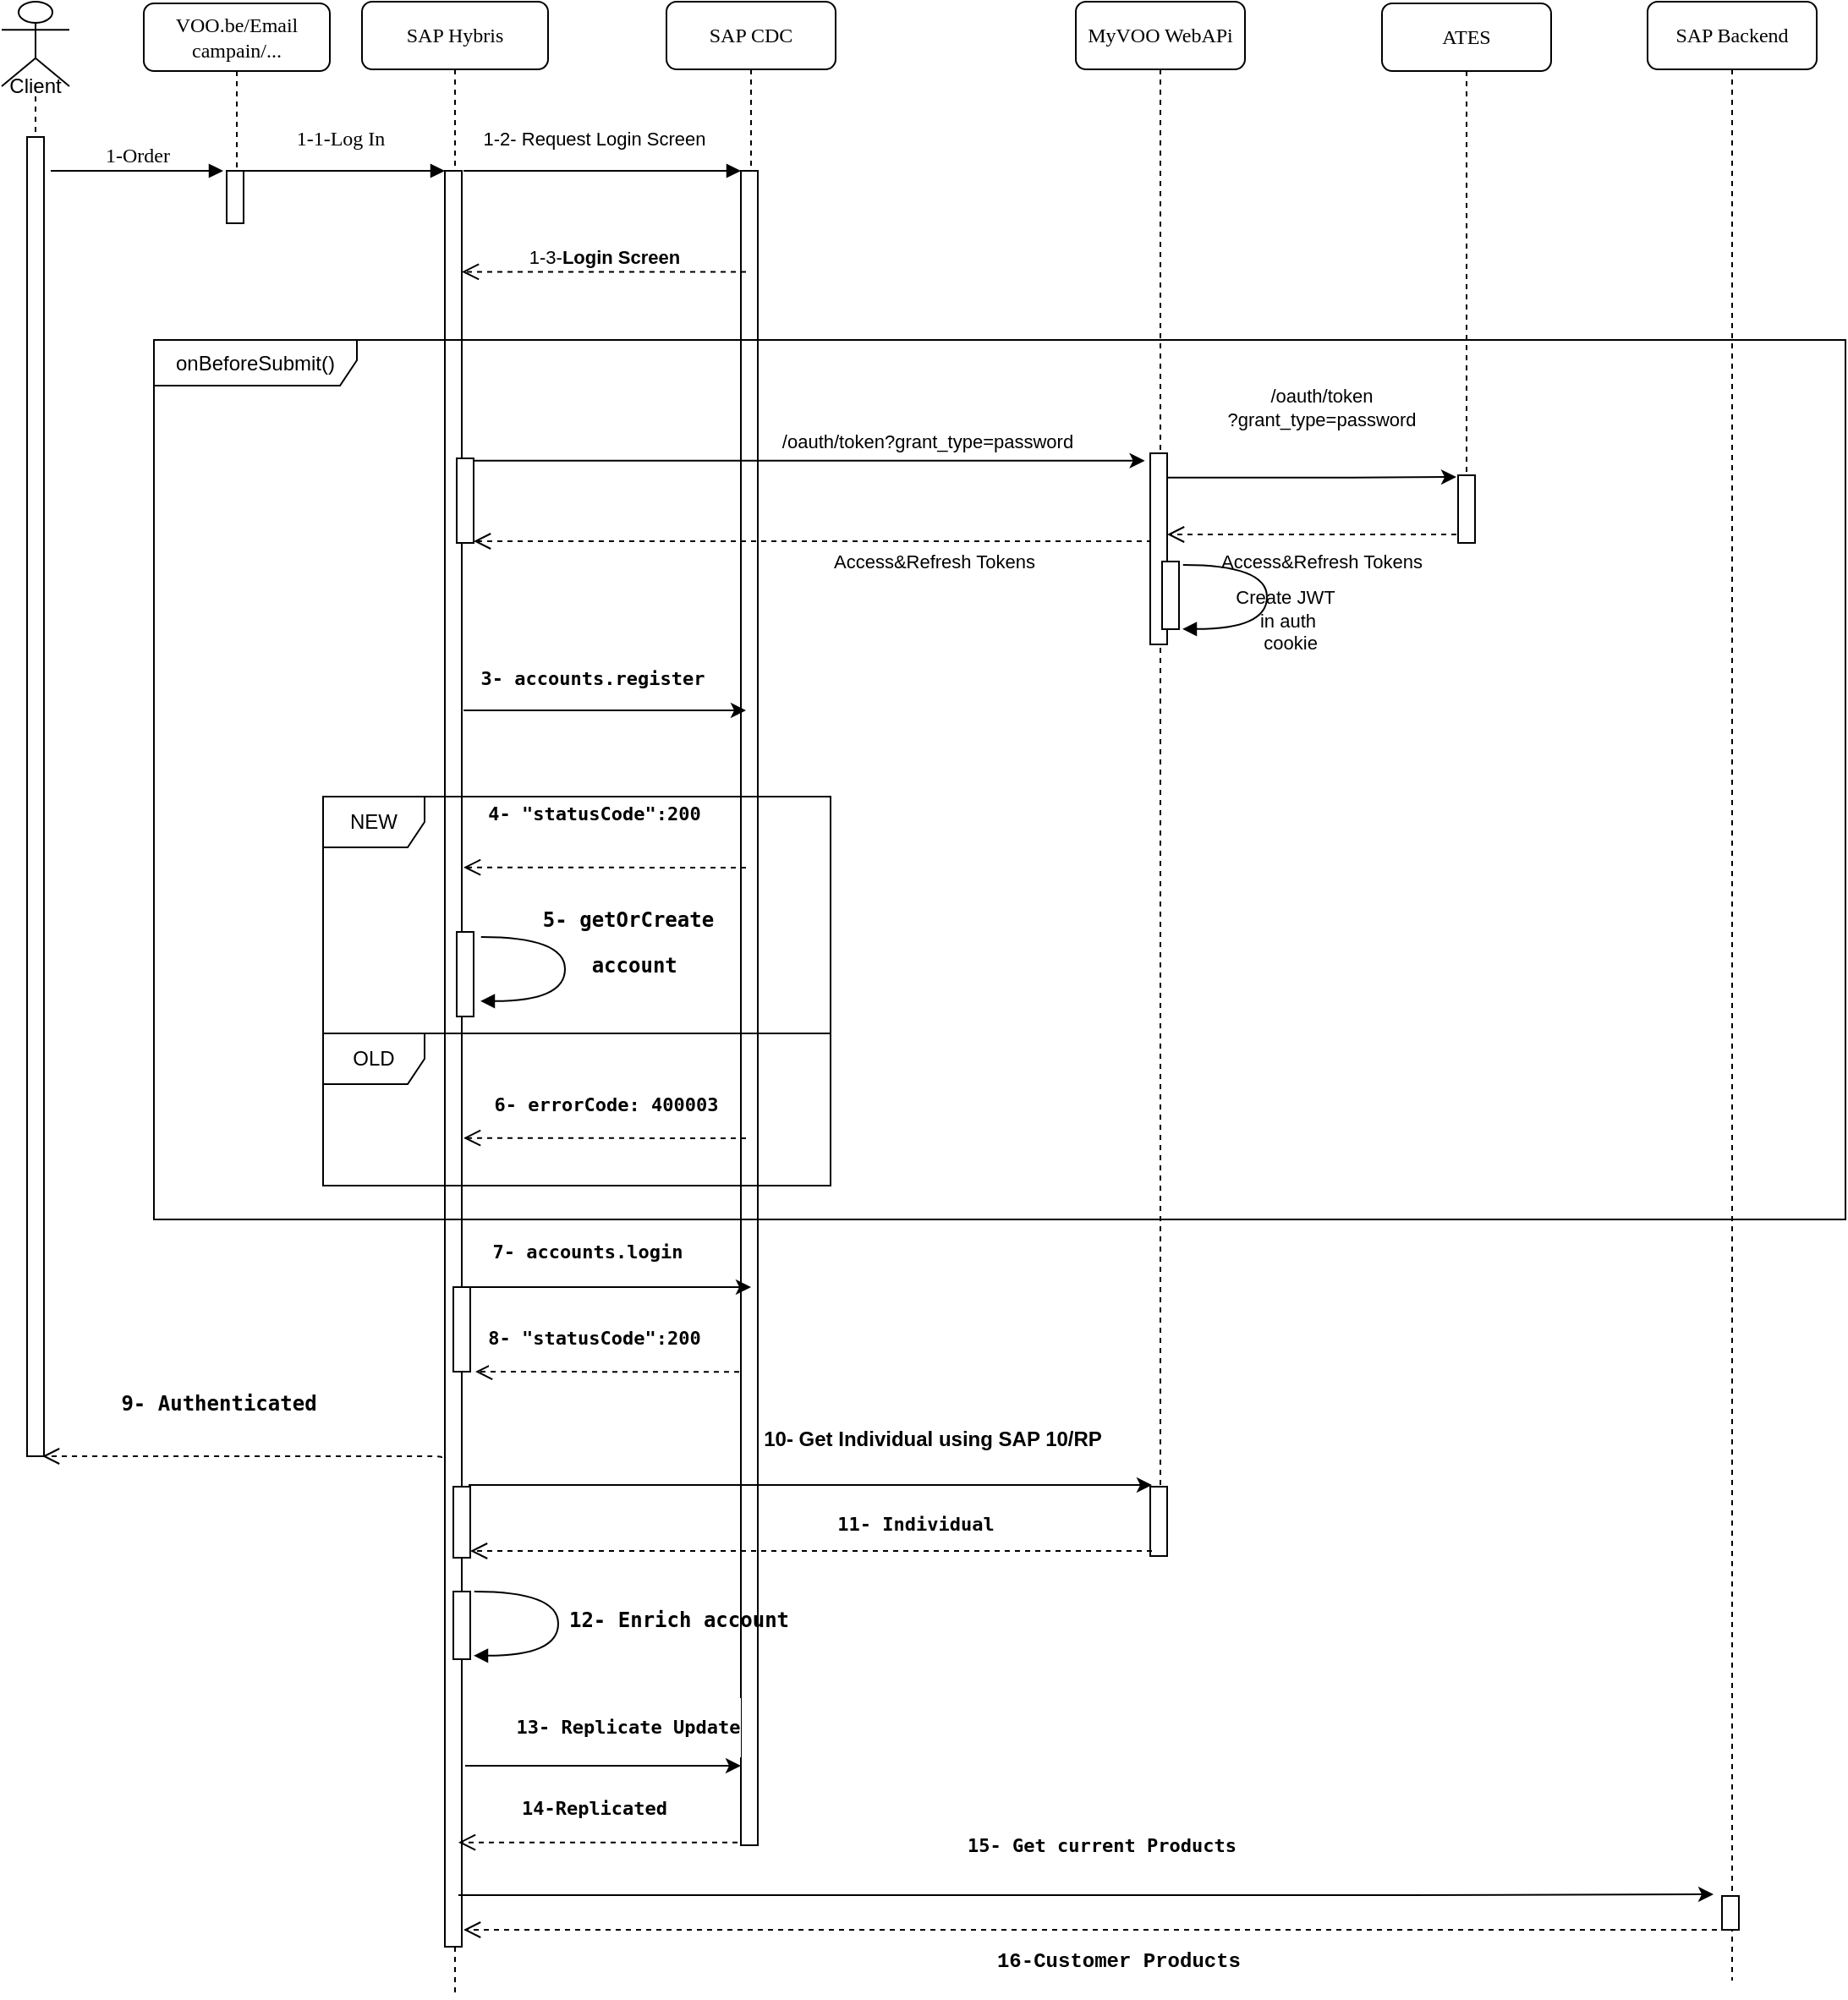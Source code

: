 <mxfile version="14.6.0" type="github">
  <diagram name="SignIn from CDC v6" id="cgOO9hKr6s6Ct5GbvhBF">
    <mxGraphModel dx="1659" dy="797" grid="1" gridSize="10" guides="1" tooltips="1" connect="1" arrows="1" fold="1" page="1" pageScale="1" pageWidth="827" pageHeight="1169" math="0" shadow="0">
      <root>
        <mxCell id="a5XRInmC_ehQdrehasMf-0" />
        <mxCell id="a5XRInmC_ehQdrehasMf-1" parent="a5XRInmC_ehQdrehasMf-0" />
        <mxCell id="a5XRInmC_ehQdrehasMf-2" value="SAP Hybris" style="shape=umlLifeline;perimeter=lifelinePerimeter;whiteSpace=wrap;html=1;container=1;collapsible=0;recursiveResize=0;outlineConnect=0;rounded=1;shadow=0;comic=0;labelBackgroundColor=none;strokeWidth=1;fontFamily=Verdana;fontSize=12;align=center;" parent="a5XRInmC_ehQdrehasMf-1" vertex="1">
          <mxGeometry x="323" y="80" width="110" height="1180" as="geometry" />
        </mxCell>
        <mxCell id="a5XRInmC_ehQdrehasMf-3" value="" style="html=1;points=[];perimeter=orthogonalPerimeter;rounded=0;shadow=0;comic=0;labelBackgroundColor=none;strokeWidth=1;fontFamily=Verdana;fontSize=12;align=center;" parent="a5XRInmC_ehQdrehasMf-2" vertex="1">
          <mxGeometry x="49" y="100" width="10" height="1050" as="geometry" />
        </mxCell>
        <mxCell id="7yYwIXXNwgo_jxrd7B7Z-20" value="" style="html=1;points=[];perimeter=orthogonalPerimeter;" parent="a5XRInmC_ehQdrehasMf-2" vertex="1">
          <mxGeometry x="54" y="760" width="10" height="50" as="geometry" />
        </mxCell>
        <mxCell id="a5XRInmC_ehQdrehasMf-33" value="" style="html=1;points=[];perimeter=orthogonalPerimeter;rounded=0;shadow=0;comic=0;labelBackgroundColor=none;strokeWidth=1;fontFamily=Verdana;fontSize=12;align=center;" parent="a5XRInmC_ehQdrehasMf-2" vertex="1">
          <mxGeometry x="54" y="878" width="10" height="42" as="geometry" />
        </mxCell>
        <mxCell id="YUQtsa73p3g_cmJX8-zG-1" value="" style="html=1;points=[];perimeter=orthogonalPerimeter;rounded=0;shadow=0;comic=0;labelBackgroundColor=none;strokeWidth=1;fontFamily=Verdana;fontSize=12;align=center;" parent="a5XRInmC_ehQdrehasMf-2" vertex="1">
          <mxGeometry x="54" y="940" width="10" height="40" as="geometry" />
        </mxCell>
        <mxCell id="a5XRInmC_ehQdrehasMf-5" value="SAP CDC" style="shape=umlLifeline;perimeter=lifelinePerimeter;whiteSpace=wrap;html=1;container=1;collapsible=0;recursiveResize=0;outlineConnect=0;rounded=1;shadow=0;comic=0;labelBackgroundColor=none;strokeWidth=1;fontFamily=Verdana;fontSize=12;align=center;" parent="a5XRInmC_ehQdrehasMf-1" vertex="1">
          <mxGeometry x="503" y="80" width="100" height="1090" as="geometry" />
        </mxCell>
        <mxCell id="a5XRInmC_ehQdrehasMf-6" value="" style="html=1;points=[];perimeter=orthogonalPerimeter;" parent="a5XRInmC_ehQdrehasMf-5" vertex="1">
          <mxGeometry x="44" y="100" width="10" height="990" as="geometry" />
        </mxCell>
        <mxCell id="a5XRInmC_ehQdrehasMf-9" value="ATES" style="shape=umlLifeline;perimeter=lifelinePerimeter;whiteSpace=wrap;html=1;container=1;collapsible=0;recursiveResize=0;outlineConnect=0;rounded=1;shadow=0;comic=0;labelBackgroundColor=none;strokeWidth=1;fontFamily=Verdana;fontSize=12;align=center;" parent="a5XRInmC_ehQdrehasMf-1" vertex="1">
          <mxGeometry x="926" y="81" width="100" height="279" as="geometry" />
        </mxCell>
        <mxCell id="vFgykMLxOgXp3sifyeLw-1" value="" style="html=1;points=[];perimeter=orthogonalPerimeter;rounded=0;shadow=0;comic=0;labelBackgroundColor=none;strokeWidth=1;fontFamily=Verdana;fontSize=12;align=center;" parent="a5XRInmC_ehQdrehasMf-9" vertex="1">
          <mxGeometry x="45" y="279" width="10" height="40" as="geometry" />
        </mxCell>
        <mxCell id="a5XRInmC_ehQdrehasMf-10" value="1-1-Log In" style="html=1;verticalAlign=bottom;endArrow=block;entryX=0;entryY=0;labelBackgroundColor=none;fontFamily=Verdana;fontSize=12;edgeStyle=elbowEdgeStyle;elbow=vertical;" parent="a5XRInmC_ehQdrehasMf-1" target="a5XRInmC_ehQdrehasMf-3" edge="1">
          <mxGeometry x="-0.016" y="10" relative="1" as="geometry">
            <mxPoint x="250" y="180" as="sourcePoint" />
            <mxPoint as="offset" />
          </mxGeometry>
        </mxCell>
        <mxCell id="a5XRInmC_ehQdrehasMf-12" value="Client" style="shape=umlLifeline;participant=umlActor;perimeter=lifelinePerimeter;whiteSpace=wrap;html=1;container=1;collapsible=0;recursiveResize=0;verticalAlign=top;spacingTop=36;outlineConnect=0;size=50;" parent="a5XRInmC_ehQdrehasMf-1" vertex="1">
          <mxGeometry x="110" y="80" width="40" height="860" as="geometry" />
        </mxCell>
        <mxCell id="a5XRInmC_ehQdrehasMf-13" value="" style="html=1;points=[];perimeter=orthogonalPerimeter;" parent="a5XRInmC_ehQdrehasMf-12" vertex="1">
          <mxGeometry x="15" y="80" width="10" height="780" as="geometry" />
        </mxCell>
        <mxCell id="a5XRInmC_ehQdrehasMf-16" value="/oauth/token?grant_type=password" style="edgeStyle=orthogonalEdgeStyle;rounded=0;orthogonalLoop=1;jettySize=auto;html=1;entryX=-0.32;entryY=0.155;entryDx=0;entryDy=0;entryPerimeter=0;exitX=0.9;exitY=0.183;exitDx=0;exitDy=0;exitPerimeter=0;" parent="a5XRInmC_ehQdrehasMf-1" source="a5XRInmC_ehQdrehasMf-17" edge="1">
          <mxGeometry x="0.364" y="11" relative="1" as="geometry">
            <Array as="points">
              <mxPoint x="388" y="351" />
            </Array>
            <mxPoint as="offset" />
            <mxPoint x="785.8" y="351.4" as="targetPoint" />
            <mxPoint x="563" y="351.4" as="sourcePoint" />
          </mxGeometry>
        </mxCell>
        <mxCell id="a5XRInmC_ehQdrehasMf-17" value="" style="html=1;points=[];perimeter=orthogonalPerimeter;rounded=0;shadow=0;comic=0;labelBackgroundColor=none;strokeWidth=1;fontFamily=Verdana;fontSize=12;align=center;" parent="a5XRInmC_ehQdrehasMf-1" vertex="1">
          <mxGeometry x="379" y="350" width="10" height="50" as="geometry" />
        </mxCell>
        <mxCell id="a5XRInmC_ehQdrehasMf-19" value="Access&amp;amp;Refresh Tokens" style="html=1;verticalAlign=bottom;endArrow=open;dashed=1;endSize=8;labelBackgroundColor=none;fontFamily=Helvetica;fontSize=11;edgeStyle=elbowEdgeStyle;elbow=vertical;" parent="a5XRInmC_ehQdrehasMf-1" target="a5XRInmC_ehQdrehasMf-17" edge="1">
          <mxGeometry x="-0.355" y="21" relative="1" as="geometry">
            <mxPoint x="563" y="399" as="targetPoint" />
            <Array as="points">
              <mxPoint x="662" y="399" />
              <mxPoint x="692" y="399" />
            </Array>
            <mxPoint x="790" y="399" as="sourcePoint" />
            <mxPoint as="offset" />
          </mxGeometry>
        </mxCell>
        <mxCell id="a5XRInmC_ehQdrehasMf-20" value="SAP Backend" style="shape=umlLifeline;perimeter=lifelinePerimeter;whiteSpace=wrap;html=1;container=1;collapsible=0;recursiveResize=0;outlineConnect=0;rounded=1;shadow=0;comic=0;labelBackgroundColor=none;strokeWidth=1;fontFamily=Verdana;fontSize=12;align=center;gradientColor=#ffffff;" parent="a5XRInmC_ehQdrehasMf-1" vertex="1">
          <mxGeometry x="1083" y="80" width="100" height="1170" as="geometry" />
        </mxCell>
        <mxCell id="a5XRInmC_ehQdrehasMf-21" value="" style="html=1;points=[];perimeter=orthogonalPerimeter;rounded=0;shadow=0;comic=0;labelBackgroundColor=none;strokeWidth=1;fontFamily=Verdana;fontSize=12;align=center;" parent="a5XRInmC_ehQdrehasMf-1" vertex="1">
          <mxGeometry x="1127" y="1200" width="10" height="20" as="geometry" />
        </mxCell>
        <mxCell id="a5XRInmC_ehQdrehasMf-22" value="&lt;pre&gt;&lt;font style=&quot;font-size: 11px&quot;&gt;&lt;b&gt;15- Get current Products&lt;/b&gt;&lt;/font&gt;&lt;/pre&gt;" style="edgeStyle=orthogonalEdgeStyle;rounded=0;orthogonalLoop=1;jettySize=auto;html=1;fontSize=12;exitX=0.8;exitY=0.949;exitDx=0;exitDy=0;exitPerimeter=0;" parent="a5XRInmC_ehQdrehasMf-1" edge="1">
          <mxGeometry x="0.024" y="29" relative="1" as="geometry">
            <mxPoint x="380" y="1199.45" as="sourcePoint" />
            <mxPoint x="1122" y="1199" as="targetPoint" />
            <Array as="points">
              <mxPoint x="940" y="1199" />
              <mxPoint x="940" y="1199" />
            </Array>
            <mxPoint as="offset" />
          </mxGeometry>
        </mxCell>
        <mxCell id="a5XRInmC_ehQdrehasMf-23" value="&lt;pre&gt;&lt;font face=&quot;Courier New&quot;&gt;&lt;b&gt;16-Customer Products&lt;/b&gt;&lt;/font&gt;&lt;/pre&gt;" style="html=1;verticalAlign=bottom;endArrow=open;dashed=1;endSize=8;labelBackgroundColor=none;fontFamily=Verdana;fontSize=12;edgeStyle=elbowEdgeStyle;elbow=vertical;exitX=0.3;exitY=1;exitDx=0;exitDy=0;exitPerimeter=0;entryX=1.1;entryY=0.99;entryDx=0;entryDy=0;entryPerimeter=0;" parent="a5XRInmC_ehQdrehasMf-1" edge="1" target="a5XRInmC_ehQdrehasMf-3" source="a5XRInmC_ehQdrehasMf-21">
          <mxGeometry x="-0.037" y="40" relative="1" as="geometry">
            <mxPoint x="388" y="1220" as="targetPoint" />
            <Array as="points" />
            <mxPoint x="1120" y="1220" as="sourcePoint" />
            <mxPoint as="offset" />
          </mxGeometry>
        </mxCell>
        <mxCell id="a5XRInmC_ehQdrehasMf-24" value="MyVOO WebAPi" style="shape=umlLifeline;perimeter=lifelinePerimeter;whiteSpace=wrap;html=1;container=1;collapsible=0;recursiveResize=0;outlineConnect=0;rounded=1;shadow=0;comic=0;labelBackgroundColor=none;strokeWidth=1;fontFamily=Verdana;fontSize=12;align=center;gradientColor=#ffffff;" parent="a5XRInmC_ehQdrehasMf-1" vertex="1">
          <mxGeometry x="745" y="80" width="100" height="920" as="geometry" />
        </mxCell>
        <mxCell id="a5XRInmC_ehQdrehasMf-26" value="" style="html=1;points=[];perimeter=orthogonalPerimeter;rounded=0;shadow=0;comic=0;labelBackgroundColor=none;strokeWidth=1;fontFamily=Verdana;fontSize=12;align=center;" parent="a5XRInmC_ehQdrehasMf-24" vertex="1">
          <mxGeometry x="44" y="878" width="10" height="41" as="geometry" />
        </mxCell>
        <mxCell id="jGMEOqAs3B6XIKQTMXMp-5" style="edgeStyle=orthogonalEdgeStyle;rounded=0;orthogonalLoop=1;jettySize=auto;html=1;" parent="a5XRInmC_ehQdrehasMf-1" edge="1">
          <mxGeometry relative="1" as="geometry">
            <mxPoint x="383" y="499" as="sourcePoint" />
            <mxPoint x="550" y="499" as="targetPoint" />
          </mxGeometry>
        </mxCell>
        <mxCell id="jGMEOqAs3B6XIKQTMXMp-6" value="&lt;pre&gt;&lt;b&gt;3- accounts.register&lt;/b&gt;&lt;/pre&gt;" style="edgeLabel;html=1;align=center;verticalAlign=middle;resizable=0;points=[];" parent="jGMEOqAs3B6XIKQTMXMp-5" vertex="1" connectable="0">
          <mxGeometry x="-0.248" y="2" relative="1" as="geometry">
            <mxPoint x="13" y="-17" as="offset" />
          </mxGeometry>
        </mxCell>
        <mxCell id="a5XRInmC_ehQdrehasMf-28" value="" style="html=1;points=[];perimeter=orthogonalPerimeter;rounded=0;shadow=0;comic=0;labelBackgroundColor=none;strokeWidth=1;fontFamily=Verdana;fontSize=12;align=center;" parent="a5XRInmC_ehQdrehasMf-1" vertex="1">
          <mxGeometry x="379" y="630" width="10" height="50" as="geometry" />
        </mxCell>
        <mxCell id="a5XRInmC_ehQdrehasMf-29" value="&lt;pre&gt;&lt;b&gt;5- getOrCreate&lt;/b&gt;&lt;/pre&gt;&lt;pre&gt;&lt;b&gt;&amp;nbsp;account&lt;/b&gt;&lt;/pre&gt;" style="html=1;verticalAlign=bottom;endArrow=block;labelBackgroundColor=none;fontFamily=Verdana;fontSize=12;elbow=vertical;edgeStyle=orthogonalEdgeStyle;curved=1;entryX=1;entryY=0.286;entryPerimeter=0;" parent="a5XRInmC_ehQdrehasMf-1" edge="1">
          <mxGeometry x="0.273" y="37" relative="1" as="geometry">
            <mxPoint x="393.38" y="633" as="sourcePoint" />
            <mxPoint x="393.0" y="670.92" as="targetPoint" />
            <Array as="points">
              <mxPoint x="443" y="632.9" />
              <mxPoint x="443" y="670.9" />
            </Array>
            <mxPoint x="37" y="-37" as="offset" />
          </mxGeometry>
        </mxCell>
        <mxCell id="a5XRInmC_ehQdrehasMf-32" value="&lt;pre&gt;&lt;font face=&quot;Helvetica&quot;&gt;&lt;b&gt;10- Get Individual using SAP 10/RP&lt;/b&gt;&lt;/font&gt;&lt;/pre&gt;" style="edgeStyle=orthogonalEdgeStyle;rounded=0;orthogonalLoop=1;jettySize=auto;html=1;fontSize=12;" parent="a5XRInmC_ehQdrehasMf-1" edge="1">
          <mxGeometry x="0.378" y="27" relative="1" as="geometry">
            <mxPoint x="400" y="957" as="sourcePoint" />
            <mxPoint x="790" y="957" as="targetPoint" />
            <Array as="points">
              <mxPoint x="386" y="957" />
            </Array>
            <mxPoint as="offset" />
          </mxGeometry>
        </mxCell>
        <mxCell id="a5XRInmC_ehQdrehasMf-34" value="&lt;pre&gt;&lt;b&gt;11- Individual&lt;/b&gt;&lt;/pre&gt;" style="html=1;verticalAlign=bottom;endArrow=open;dashed=1;endSize=8;labelBackgroundColor=none;fontFamily=Helvetica;fontSize=11;edgeStyle=elbowEdgeStyle;elbow=vertical;" parent="a5XRInmC_ehQdrehasMf-1" edge="1" target="a5XRInmC_ehQdrehasMf-33">
          <mxGeometry x="-0.305" y="4" relative="1" as="geometry">
            <mxPoint x="563" y="996" as="targetPoint" />
            <Array as="points" />
            <mxPoint x="790" y="996" as="sourcePoint" />
            <mxPoint as="offset" />
          </mxGeometry>
        </mxCell>
        <mxCell id="a5XRInmC_ehQdrehasMf-36" value="VOO.be/Email campain/..." style="shape=umlLifeline;perimeter=lifelinePerimeter;whiteSpace=wrap;html=1;container=1;collapsible=0;recursiveResize=0;outlineConnect=0;rounded=1;shadow=0;comic=0;labelBackgroundColor=none;strokeWidth=1;fontFamily=Verdana;fontSize=12;align=center;" parent="a5XRInmC_ehQdrehasMf-1" vertex="1">
          <mxGeometry x="194" y="81" width="110" height="129" as="geometry" />
        </mxCell>
        <mxCell id="a5XRInmC_ehQdrehasMf-37" value="" style="html=1;points=[];perimeter=orthogonalPerimeter;rounded=0;shadow=0;comic=0;labelBackgroundColor=none;strokeWidth=1;fontFamily=Verdana;fontSize=12;align=center;" parent="a5XRInmC_ehQdrehasMf-36" vertex="1">
          <mxGeometry x="49" y="99" width="10" height="31" as="geometry" />
        </mxCell>
        <mxCell id="a5XRInmC_ehQdrehasMf-38" value="1-Order" style="html=1;verticalAlign=bottom;endArrow=block;entryX=0;entryY=0;labelBackgroundColor=none;fontFamily=Verdana;fontSize=12;edgeStyle=elbowEdgeStyle;elbow=vertical;" parent="a5XRInmC_ehQdrehasMf-1" edge="1">
          <mxGeometry relative="1" as="geometry">
            <mxPoint x="139" y="180" as="sourcePoint" />
            <mxPoint x="241" y="180.0" as="targetPoint" />
          </mxGeometry>
        </mxCell>
        <mxCell id="YUQtsa73p3g_cmJX8-zG-2" value="&lt;pre&gt;&lt;b&gt;12- Enrich account&lt;/b&gt;&lt;/pre&gt;" style="html=1;verticalAlign=bottom;endArrow=block;labelBackgroundColor=none;fontFamily=Verdana;fontSize=12;elbow=vertical;edgeStyle=orthogonalEdgeStyle;curved=1;entryX=1;entryY=0.286;entryPerimeter=0;" parent="a5XRInmC_ehQdrehasMf-1" edge="1">
          <mxGeometry x="0.273" y="71" relative="1" as="geometry">
            <mxPoint x="389.38" y="1020" as="sourcePoint" />
            <mxPoint x="389" y="1057.92" as="targetPoint" />
            <Array as="points">
              <mxPoint x="439" y="1020" />
              <mxPoint x="439" y="1058" />
            </Array>
            <mxPoint x="71" y="-71" as="offset" />
          </mxGeometry>
        </mxCell>
        <mxCell id="YUQtsa73p3g_cmJX8-zG-3" value="&lt;pre&gt;&lt;b&gt;13- Replicate Update&lt;/b&gt;&lt;/pre&gt;" style="edgeStyle=orthogonalEdgeStyle;rounded=0;orthogonalLoop=1;jettySize=auto;html=1;" parent="a5XRInmC_ehQdrehasMf-1" edge="1">
          <mxGeometry x="0.178" y="23" relative="1" as="geometry">
            <mxPoint x="547" y="1123" as="targetPoint" />
            <mxPoint x="384" y="1123" as="sourcePoint" />
            <mxPoint as="offset" />
          </mxGeometry>
        </mxCell>
        <mxCell id="YUQtsa73p3g_cmJX8-zG-4" value="" style="html=1;points=[];perimeter=orthogonalPerimeter;" parent="a5XRInmC_ehQdrehasMf-1" vertex="1">
          <mxGeometry x="789" y="347" width="10" height="113" as="geometry" />
        </mxCell>
        <mxCell id="W5-vrucpmB3BrDmm7iFh-0" value="Create JWT&amp;nbsp;&lt;br style=&quot;font-size: 11px;&quot;&gt;in auth&lt;br style=&quot;font-size: 11px;&quot;&gt;&amp;nbsp;cookie" style="html=1;verticalAlign=bottom;endArrow=block;labelBackgroundColor=none;fontFamily=Helvetica;fontSize=11;elbow=vertical;edgeStyle=orthogonalEdgeStyle;curved=1;entryX=1;entryY=0.286;entryPerimeter=0;" parent="a5XRInmC_ehQdrehasMf-1" edge="1">
          <mxGeometry x="0.273" y="21" relative="1" as="geometry">
            <mxPoint x="808.38" y="413" as="sourcePoint" />
            <mxPoint x="808" y="450.92" as="targetPoint" />
            <Array as="points">
              <mxPoint x="858" y="412.9" />
              <mxPoint x="858" y="450.9" />
            </Array>
            <mxPoint x="12" y="-4" as="offset" />
          </mxGeometry>
        </mxCell>
        <mxCell id="W5-vrucpmB3BrDmm7iFh-1" value="" style="html=1;points=[];perimeter=orthogonalPerimeter;rounded=0;shadow=0;comic=0;labelBackgroundColor=none;strokeWidth=1;fontFamily=Verdana;fontSize=12;align=center;" parent="a5XRInmC_ehQdrehasMf-1" vertex="1">
          <mxGeometry x="796" y="411" width="10" height="40" as="geometry" />
        </mxCell>
        <mxCell id="vFgykMLxOgXp3sifyeLw-0" value="/oauth/token&lt;br&gt;?grant_type=password" style="edgeStyle=orthogonalEdgeStyle;rounded=0;orthogonalLoop=1;jettySize=auto;html=1;" parent="a5XRInmC_ehQdrehasMf-1" edge="1">
          <mxGeometry x="0.064" y="41" relative="1" as="geometry">
            <Array as="points">
              <mxPoint x="909" y="362" />
            </Array>
            <mxPoint as="offset" />
            <mxPoint x="970" y="361" as="targetPoint" />
            <mxPoint x="799" y="361.4" as="sourcePoint" />
          </mxGeometry>
        </mxCell>
        <mxCell id="vFgykMLxOgXp3sifyeLw-2" value="Access&amp;amp;Refresh Tokens" style="html=1;verticalAlign=bottom;endArrow=open;dashed=1;endSize=8;labelBackgroundColor=none;fontFamily=Helvetica;fontSize=11;edgeStyle=elbowEdgeStyle;elbow=vertical;" parent="a5XRInmC_ehQdrehasMf-1" edge="1">
          <mxGeometry x="-0.064" y="25" relative="1" as="geometry">
            <mxPoint x="799" y="395" as="targetPoint" />
            <Array as="points">
              <mxPoint x="898" y="395" />
              <mxPoint x="928" y="395" />
            </Array>
            <mxPoint x="970" y="395" as="sourcePoint" />
            <mxPoint as="offset" />
          </mxGeometry>
        </mxCell>
        <mxCell id="jGMEOqAs3B6XIKQTMXMp-0" value="1-3-&lt;b&gt;Login Screen&lt;/b&gt;" style="html=1;verticalAlign=bottom;endArrow=open;dashed=1;endSize=8;exitX=0.3;exitY=0.114;exitDx=0;exitDy=0;exitPerimeter=0;" parent="a5XRInmC_ehQdrehasMf-1" edge="1">
          <mxGeometry relative="1" as="geometry">
            <mxPoint x="550" y="239.7" as="sourcePoint" />
            <mxPoint x="382" y="239.7" as="targetPoint" />
          </mxGeometry>
        </mxCell>
        <mxCell id="jGMEOqAs3B6XIKQTMXMp-2" value="1-2- Request Login Screen" style="html=1;verticalAlign=bottom;endArrow=block;" parent="a5XRInmC_ehQdrehasMf-1" target="a5XRInmC_ehQdrehasMf-6" edge="1">
          <mxGeometry x="-0.061" y="10" width="80" relative="1" as="geometry">
            <mxPoint x="383" y="180" as="sourcePoint" />
            <mxPoint x="530" y="180" as="targetPoint" />
            <mxPoint as="offset" />
          </mxGeometry>
        </mxCell>
        <mxCell id="7yYwIXXNwgo_jxrd7B7Z-1" value="&lt;span lang=&quot;fr&quot;&gt;onBeforeSubmit()&lt;br&gt;&lt;/span&gt;" style="shape=umlFrame;whiteSpace=wrap;html=1;width=120;height=27;" parent="a5XRInmC_ehQdrehasMf-1" vertex="1">
          <mxGeometry x="200" y="280" width="1000" height="520" as="geometry" />
        </mxCell>
        <mxCell id="7yYwIXXNwgo_jxrd7B7Z-2" value="&lt;pre&gt;&lt;b&gt;4- &quot;statusCode&quot;:200&lt;/b&gt;&lt;/pre&gt;" style="html=1;verticalAlign=bottom;endArrow=open;dashed=1;endSize=8;entryX=1.1;entryY=0.509;entryDx=0;entryDy=0;entryPerimeter=0;" parent="a5XRInmC_ehQdrehasMf-1" edge="1">
          <mxGeometry x="0.078" y="-12" relative="1" as="geometry">
            <mxPoint x="550" y="592" as="sourcePoint" />
            <mxPoint x="383" y="591.84" as="targetPoint" />
            <mxPoint as="offset" />
          </mxGeometry>
        </mxCell>
        <mxCell id="7yYwIXXNwgo_jxrd7B7Z-9" style="edgeStyle=orthogonalEdgeStyle;rounded=0;orthogonalLoop=1;jettySize=auto;html=1;" parent="a5XRInmC_ehQdrehasMf-1" edge="1">
          <mxGeometry relative="1" as="geometry">
            <mxPoint x="382" y="840" as="sourcePoint" />
            <mxPoint x="553" y="840" as="targetPoint" />
            <Array as="points">
              <mxPoint x="440" y="840" />
              <mxPoint x="500" y="840" />
              <mxPoint x="500" y="840" />
            </Array>
          </mxGeometry>
        </mxCell>
        <mxCell id="7yYwIXXNwgo_jxrd7B7Z-10" value="&lt;pre&gt;&lt;b&gt;&lt;span&gt;&lt;span class=&quot;url-filename&quot;&gt;7- accounts.login&lt;/span&gt;&lt;/span&gt;&lt;/b&gt;&lt;/pre&gt;" style="edgeLabel;html=1;align=center;verticalAlign=middle;resizable=0;points=[];" parent="a5XRInmC_ehQdrehasMf-1" vertex="1" connectable="0">
          <mxGeometry x="459.04" y="880" as="geometry">
            <mxPoint x="-3" y="-61" as="offset" />
          </mxGeometry>
        </mxCell>
        <mxCell id="7yYwIXXNwgo_jxrd7B7Z-11" value="&lt;pre&gt;&lt;b&gt;8- &quot;statusCode&quot;:200&lt;/b&gt;&lt;/pre&gt;" style="html=1;verticalAlign=bottom;endArrow=open;dashed=1;endSize=8;" parent="a5XRInmC_ehQdrehasMf-1" edge="1">
          <mxGeometry x="0.103" relative="1" as="geometry">
            <mxPoint x="546" y="890.16" as="sourcePoint" />
            <mxPoint x="390" y="890" as="targetPoint" />
            <mxPoint as="offset" />
          </mxGeometry>
        </mxCell>
        <mxCell id="7yYwIXXNwgo_jxrd7B7Z-12" value="NEW" style="shape=umlFrame;whiteSpace=wrap;html=1;" parent="a5XRInmC_ehQdrehasMf-1" vertex="1">
          <mxGeometry x="300" y="550" width="300" height="140" as="geometry" />
        </mxCell>
        <mxCell id="7yYwIXXNwgo_jxrd7B7Z-13" value="&lt;b&gt;&amp;nbsp;&lt;/b&gt;&lt;pre&gt;&lt;b&gt;9- Authenticated&lt;/b&gt;&lt;/pre&gt;" style="html=1;verticalAlign=bottom;endArrow=open;dashed=1;endSize=8;labelBackgroundColor=none;fontFamily=Verdana;fontSize=12;edgeStyle=elbowEdgeStyle;elbow=vertical;entryX=0.9;entryY=0.988;entryDx=0;entryDy=0;entryPerimeter=0;" parent="a5XRInmC_ehQdrehasMf-1" edge="1">
          <mxGeometry x="0.12" y="-10" relative="1" as="geometry">
            <mxPoint x="134" y="940.76" as="targetPoint" />
            <Array as="points">
              <mxPoint x="321" y="940" />
              <mxPoint x="351" y="940" />
            </Array>
            <mxPoint x="370" y="941" as="sourcePoint" />
            <mxPoint as="offset" />
          </mxGeometry>
        </mxCell>
        <mxCell id="7yYwIXXNwgo_jxrd7B7Z-18" value="&lt;pre&gt;&lt;b&gt;6- errorCode: 400003&lt;/b&gt;&lt;/pre&gt;" style="html=1;verticalAlign=bottom;endArrow=open;dashed=1;endSize=8;entryX=1.1;entryY=0.509;entryDx=0;entryDy=0;entryPerimeter=0;" parent="a5XRInmC_ehQdrehasMf-1" edge="1">
          <mxGeometry relative="1" as="geometry">
            <mxPoint x="550" y="752" as="sourcePoint" />
            <mxPoint x="383" y="751.84" as="targetPoint" />
          </mxGeometry>
        </mxCell>
        <mxCell id="7yYwIXXNwgo_jxrd7B7Z-19" value="OLD" style="shape=umlFrame;whiteSpace=wrap;html=1;" parent="a5XRInmC_ehQdrehasMf-1" vertex="1">
          <mxGeometry x="300" y="690" width="300" height="90" as="geometry" />
        </mxCell>
        <mxCell id="iM1v2PmHWcsE7itBdn2Y-2" value="&lt;pre&gt;&lt;b&gt;14-Replicated&lt;/b&gt;&lt;/pre&gt;" style="html=1;verticalAlign=bottom;endArrow=open;dashed=1;endSize=8;exitX=-0.2;exitY=0.927;exitDx=0;exitDy=0;exitPerimeter=0;entryX=0.8;entryY=0.927;entryDx=0;entryDy=0;entryPerimeter=0;" edge="1" parent="a5XRInmC_ehQdrehasMf-1">
          <mxGeometry x="0.03" relative="1" as="geometry">
            <mxPoint x="545" y="1168.35" as="sourcePoint" />
            <mxPoint x="380" y="1168.35" as="targetPoint" />
            <mxPoint as="offset" />
          </mxGeometry>
        </mxCell>
      </root>
    </mxGraphModel>
  </diagram>
</mxfile>
